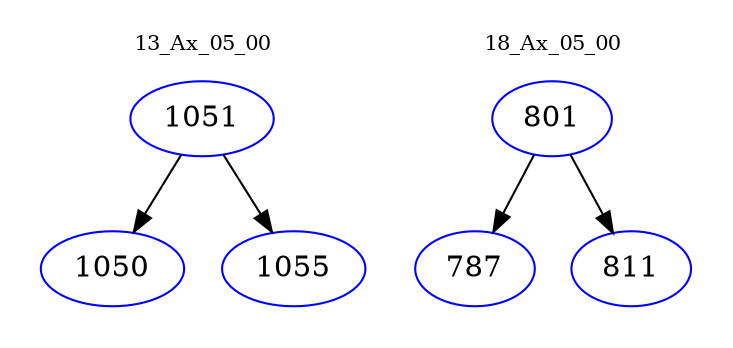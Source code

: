 digraph{
subgraph cluster_0 {
color = white
label = "13_Ax_05_00";
fontsize=10;
T0_1051 [label="1051", color="blue"]
T0_1051 -> T0_1050 [color="black"]
T0_1050 [label="1050", color="blue"]
T0_1051 -> T0_1055 [color="black"]
T0_1055 [label="1055", color="blue"]
}
subgraph cluster_1 {
color = white
label = "18_Ax_05_00";
fontsize=10;
T1_801 [label="801", color="blue"]
T1_801 -> T1_787 [color="black"]
T1_787 [label="787", color="blue"]
T1_801 -> T1_811 [color="black"]
T1_811 [label="811", color="blue"]
}
}
